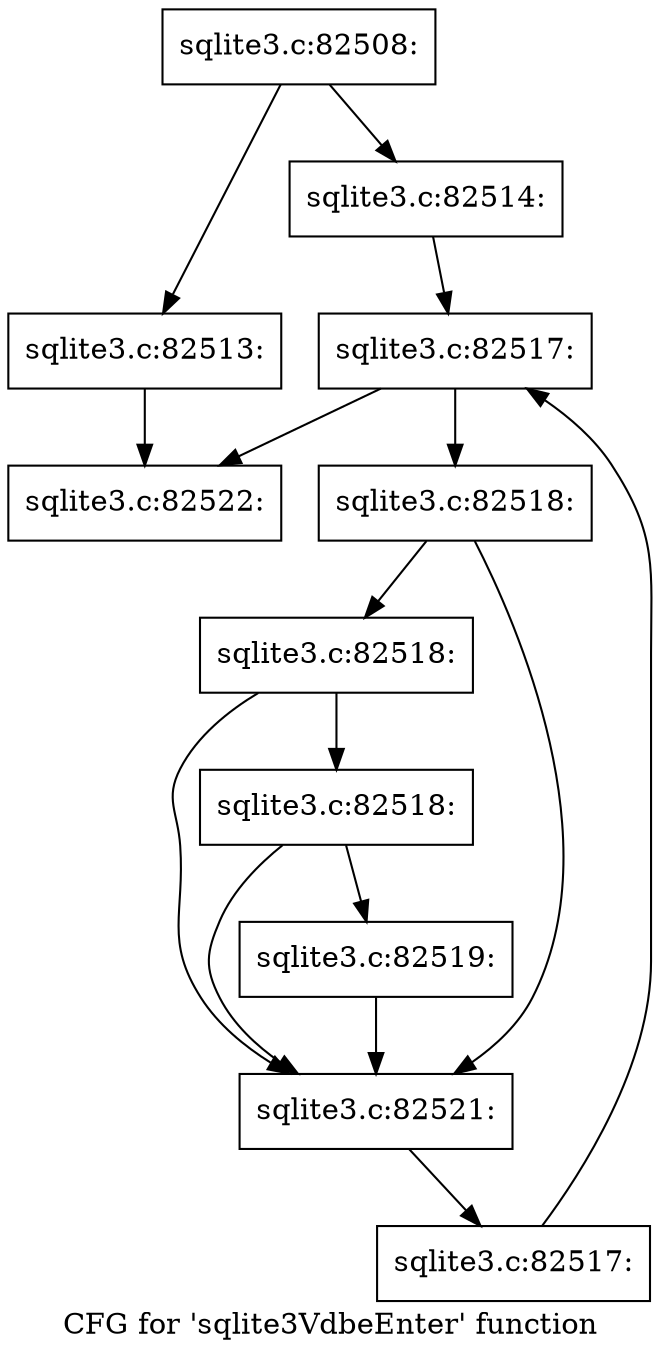 digraph "CFG for 'sqlite3VdbeEnter' function" {
	label="CFG for 'sqlite3VdbeEnter' function";

	Node0x55c0f7a0a3b0 [shape=record,label="{sqlite3.c:82508:}"];
	Node0x55c0f7a0a3b0 -> Node0x55c0f7a4bbd0;
	Node0x55c0f7a0a3b0 -> Node0x55c0f7a4bc20;
	Node0x55c0f7a4bbd0 [shape=record,label="{sqlite3.c:82513:}"];
	Node0x55c0f7a4bbd0 -> Node0x55c0f7a4c8b0;
	Node0x55c0f7a4bc20 [shape=record,label="{sqlite3.c:82514:}"];
	Node0x55c0f7a4bc20 -> Node0x55c0f7a4ca60;
	Node0x55c0f7a4ca60 [shape=record,label="{sqlite3.c:82517:}"];
	Node0x55c0f7a4ca60 -> Node0x55c0f7a4cc80;
	Node0x55c0f7a4ca60 -> Node0x55c0f7a4c8b0;
	Node0x55c0f7a4cc80 [shape=record,label="{sqlite3.c:82518:}"];
	Node0x55c0f7a4cc80 -> Node0x55c0f7a4d220;
	Node0x55c0f7a4cc80 -> Node0x55c0f7a4d150;
	Node0x55c0f7a4d220 [shape=record,label="{sqlite3.c:82518:}"];
	Node0x55c0f7a4d220 -> Node0x55c0f7a4d1a0;
	Node0x55c0f7a4d220 -> Node0x55c0f7a4d150;
	Node0x55c0f7a4d1a0 [shape=record,label="{sqlite3.c:82518:}"];
	Node0x55c0f7a4d1a0 -> Node0x55c0f7a4d100;
	Node0x55c0f7a4d1a0 -> Node0x55c0f7a4d150;
	Node0x55c0f7a4d100 [shape=record,label="{sqlite3.c:82519:}"];
	Node0x55c0f7a4d100 -> Node0x55c0f7a4d150;
	Node0x55c0f7a4d150 [shape=record,label="{sqlite3.c:82521:}"];
	Node0x55c0f7a4d150 -> Node0x55c0f7a4cbf0;
	Node0x55c0f7a4cbf0 [shape=record,label="{sqlite3.c:82517:}"];
	Node0x55c0f7a4cbf0 -> Node0x55c0f7a4ca60;
	Node0x55c0f7a4c8b0 [shape=record,label="{sqlite3.c:82522:}"];
}
